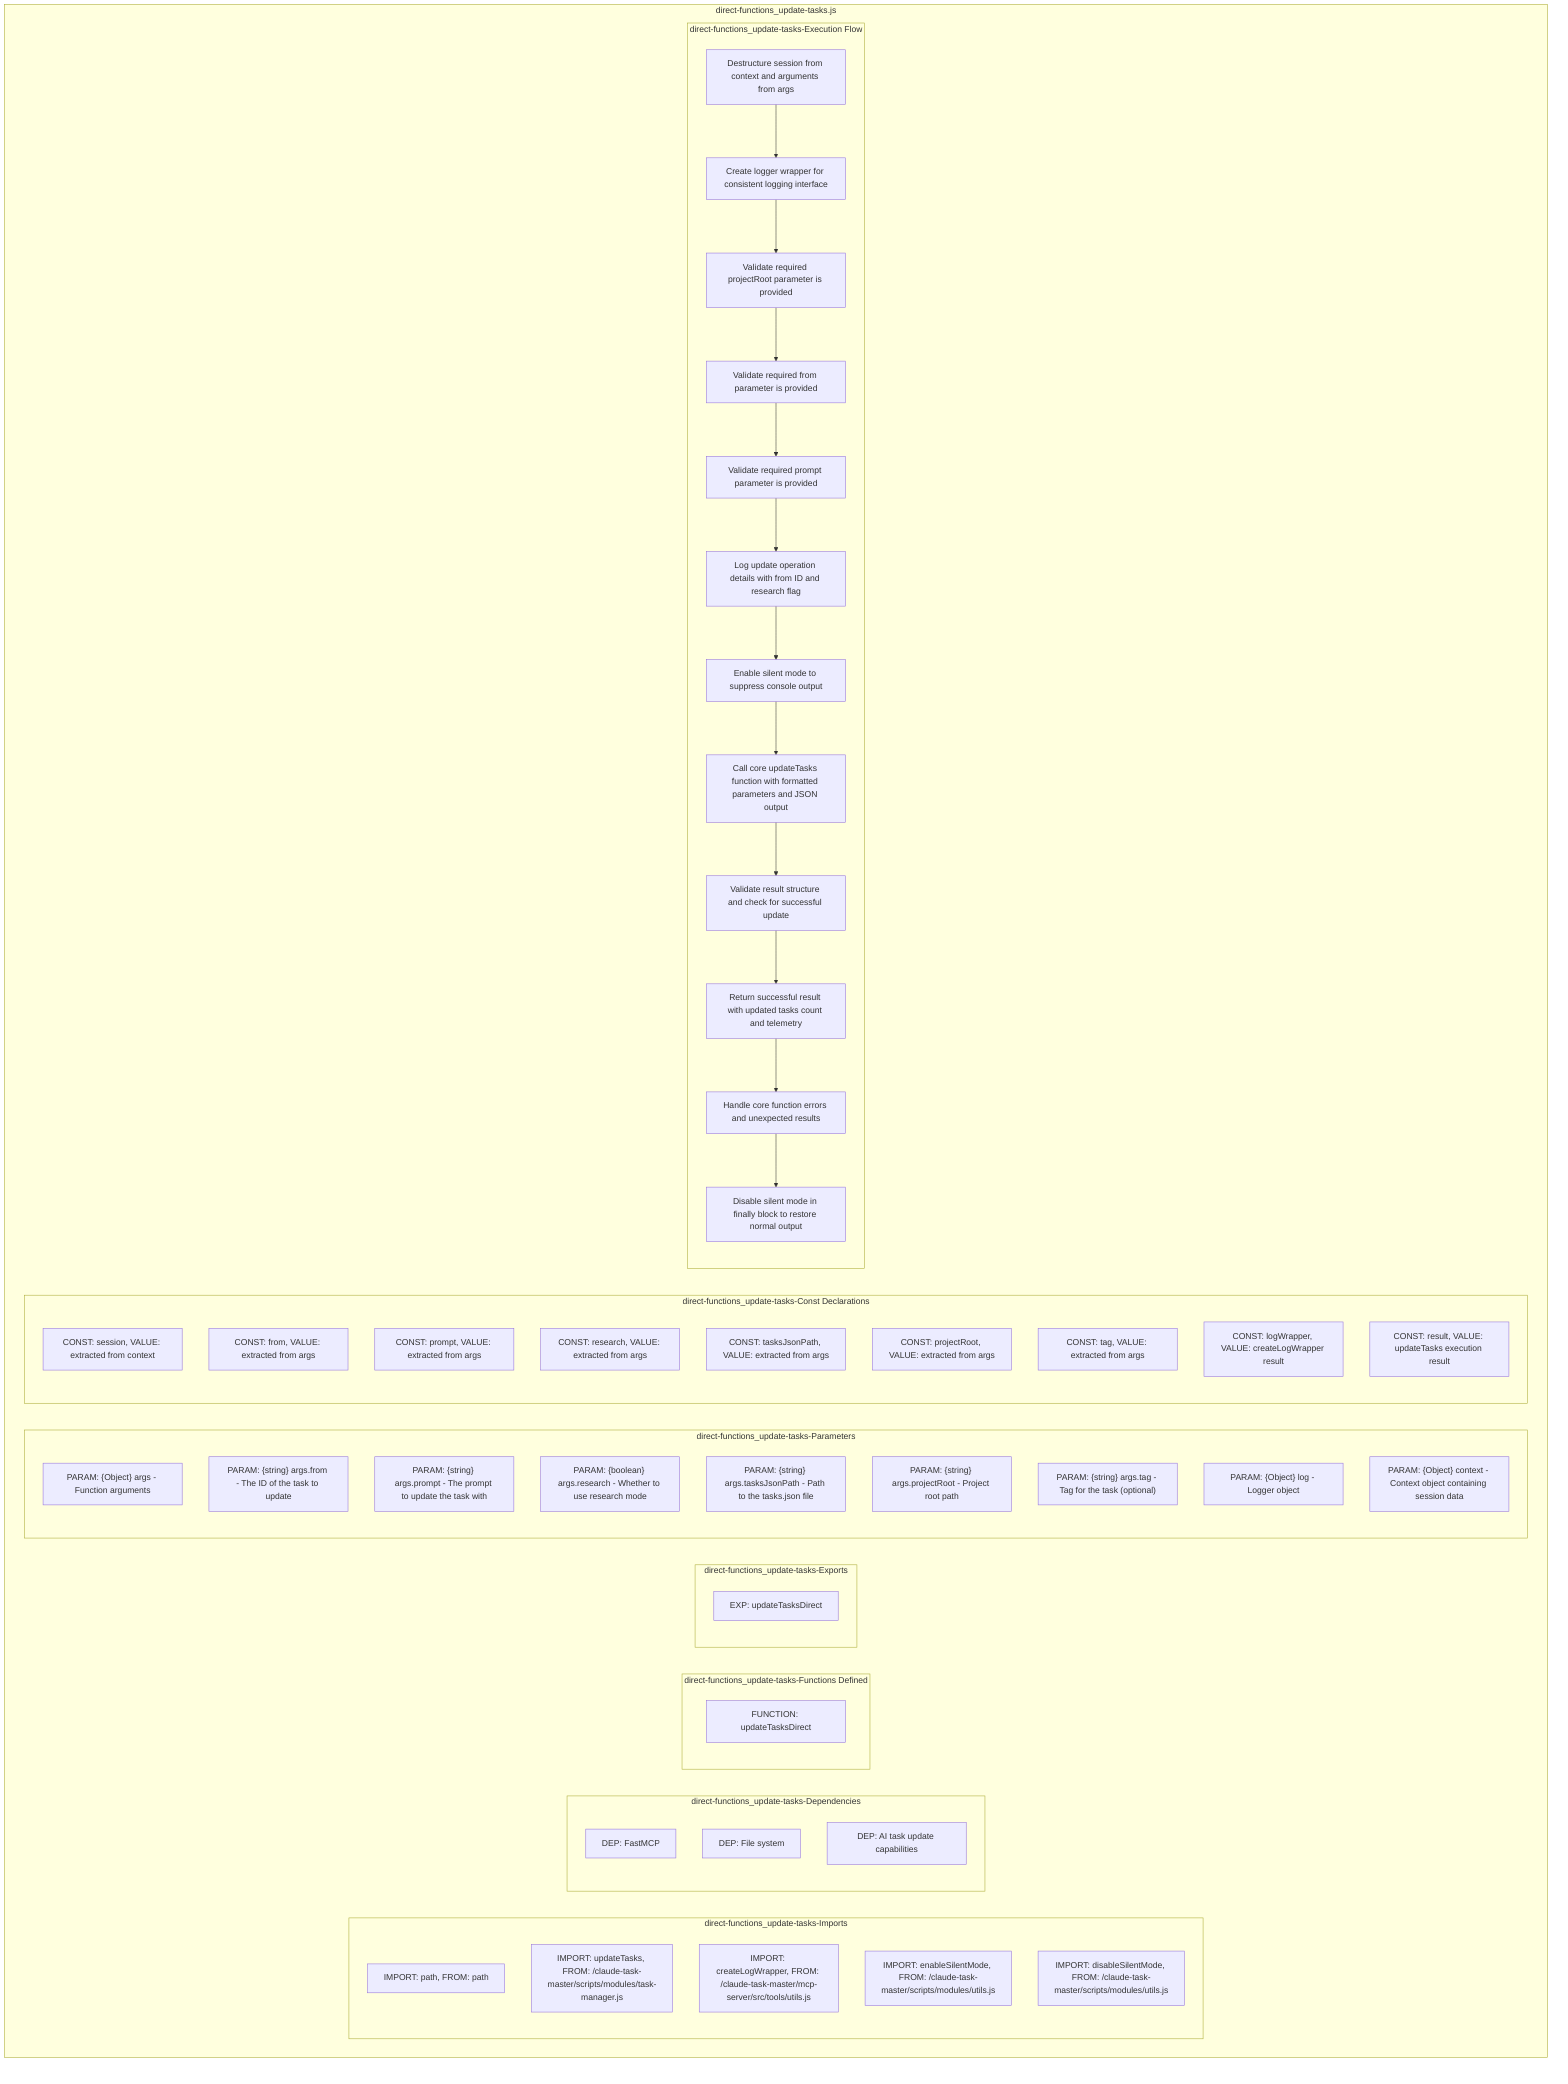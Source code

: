 flowchart TB
    subgraph updateTasksImports["direct-functions_update-tasks-Imports"]
        I1["IMPORT: path, FROM: path"]
        I2["IMPORT: updateTasks, FROM: /claude-task-master/scripts/modules/task-manager.js"]
        I3["IMPORT: createLogWrapper, FROM: /claude-task-master/mcp-server/src/tools/utils.js"]
        I4["IMPORT: enableSilentMode, FROM: /claude-task-master/scripts/modules/utils.js"]
        I5["IMPORT: disableSilentMode, FROM: /claude-task-master/scripts/modules/utils.js"]
    end
    
    subgraph updateTasksDependencies["direct-functions_update-tasks-Dependencies"]
        D1["DEP: FastMCP"]
        D2["DEP: File system"]
        D3["DEP: AI task update capabilities"]
    end
    
    subgraph updateTasksFunctionsDefined["direct-functions_update-tasks-Functions Defined"]
        FU1["FUNCTION: updateTasksDirect"]
    end
    
    subgraph updateTasksExports["direct-functions_update-tasks-Exports"]
        E1["EXP: updateTasksDirect"]
    end
    
    subgraph updateTasksParameters["direct-functions_update-tasks-Parameters"]
        P1["PARAM: {Object} args - Function arguments"]
        P2["PARAM: {string} args.from - The ID of the task to update"]
        P3["PARAM: {string} args.prompt - The prompt to update the task with"]
        P4["PARAM: {boolean} args.research - Whether to use research mode"]
        P5["PARAM: {string} args.tasksJsonPath - Path to the tasks.json file"]
        P6["PARAM: {string} args.projectRoot - Project root path"]
        P7["PARAM: {string} args.tag - Tag for the task (optional)"]
        P8["PARAM: {Object} log - Logger object"]
        P9["PARAM: {Object} context - Context object containing session data"]
    end
    
    subgraph updateTasksConstants["direct-functions_update-tasks-Const Declarations"]
        C1["CONST: session, VALUE: extracted from context"]
        C2["CONST: from, VALUE: extracted from args"]
        C3["CONST: prompt, VALUE: extracted from args"]
        C4["CONST: research, VALUE: extracted from args"]
        C5["CONST: tasksJsonPath, VALUE: extracted from args"]
        C6["CONST: projectRoot, VALUE: extracted from args"]
        C7["CONST: tag, VALUE: extracted from args"]
        C8["CONST: logWrapper, VALUE: createLogWrapper result"]
        C9["CONST: result, VALUE: updateTasks execution result"]
    end
    
    subgraph updateTasksExecutionFlow["direct-functions_update-tasks-Execution Flow"]
        FL1["Destructure session from context and arguments from args"]
        FL2["Create logger wrapper for consistent logging interface"]
        FL3["Validate required projectRoot parameter is provided"]
        FL4["Validate required from parameter is provided"]
        FL5["Validate required prompt parameter is provided"]
        FL6["Log update operation details with from ID and research flag"]
        FL7["Enable silent mode to suppress console output"]
        FL8["Call core updateTasks function with formatted parameters and JSON output"]
        FL9["Validate result structure and check for successful update"]
        FL10["Return successful result with updated tasks count and telemetry"]
        FL11["Handle core function errors and unexpected results"]
        FL12["Disable silent mode in finally block to restore normal output"]
    end
    
    subgraph updateTasks["direct-functions_update-tasks.js"]
        updateTasksImports
        updateTasksDependencies
        updateTasksFunctionsDefined
        updateTasksExports
        updateTasksParameters
        updateTasksConstants
        updateTasksExecutionFlow
    end
    
    FL1 --> FL2
    FL2 --> FL3
    FL3 --> FL4
    FL4 --> FL5
    FL5 --> FL6
    FL6 --> FL7
    FL7 --> FL8
    FL8 --> FL9
    FL9 --> FL10
    FL10 --> FL11
    FL11 --> FL12